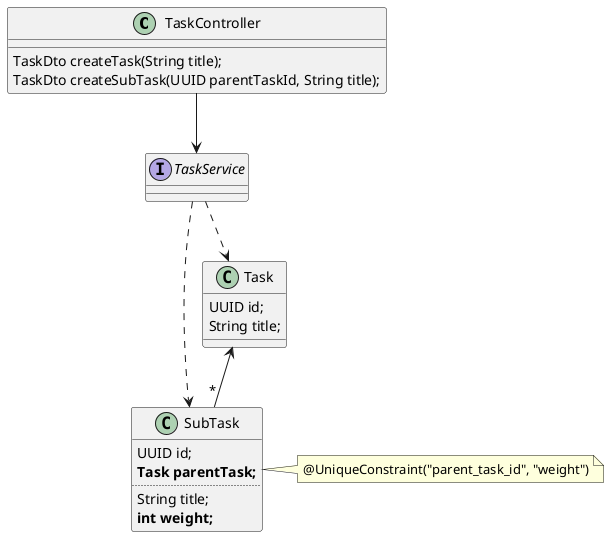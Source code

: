 @startuml

class TaskController {
    TaskDto createTask(String title);
    TaskDto createSubTask(UUID parentTaskId, String title);
}

interface TaskService
TaskController --> TaskService
TaskService ..> Task
TaskService ..> SubTask

class Task {
    UUID id;
    String title;
}

class SubTask {
    UUID id;
    **Task parentTask;**
    ..
    String title;
    **int weight;**
}

Note right : @UniqueConstraint("parent_task_id", "weight")

Task <-- "*" SubTask


@enduml